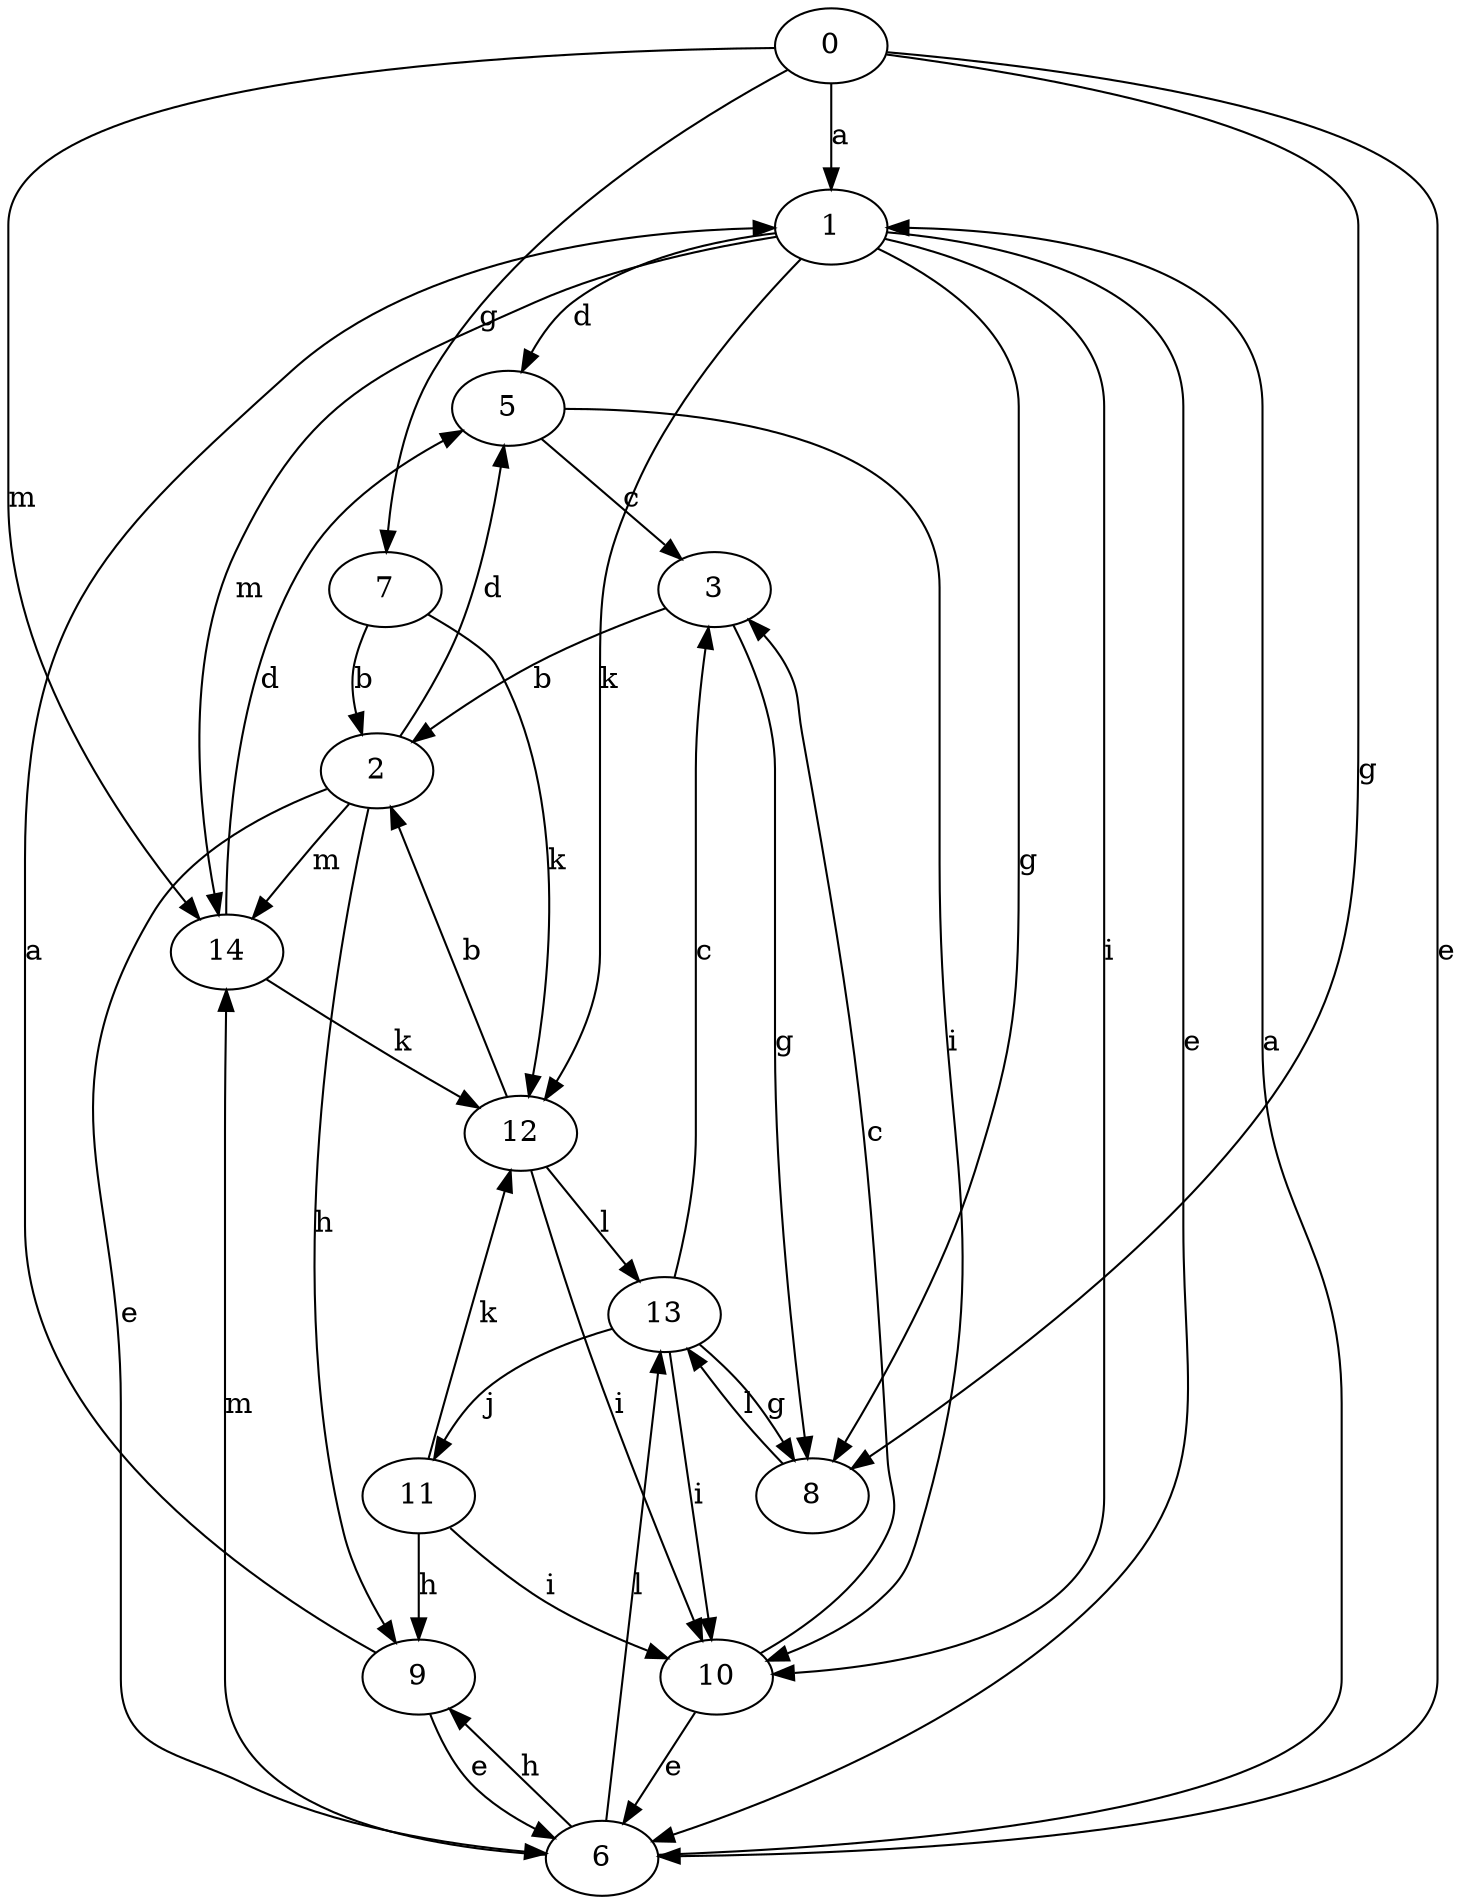 strict digraph  {
0;
1;
2;
3;
5;
6;
7;
8;
9;
10;
11;
12;
13;
14;
0 -> 1  [label=a];
0 -> 6  [label=e];
0 -> 7  [label=g];
0 -> 8  [label=g];
0 -> 14  [label=m];
1 -> 5  [label=d];
1 -> 6  [label=e];
1 -> 8  [label=g];
1 -> 10  [label=i];
1 -> 12  [label=k];
1 -> 14  [label=m];
2 -> 5  [label=d];
2 -> 6  [label=e];
2 -> 9  [label=h];
2 -> 14  [label=m];
3 -> 2  [label=b];
3 -> 8  [label=g];
5 -> 3  [label=c];
5 -> 10  [label=i];
6 -> 1  [label=a];
6 -> 9  [label=h];
6 -> 13  [label=l];
6 -> 14  [label=m];
7 -> 2  [label=b];
7 -> 12  [label=k];
8 -> 13  [label=l];
9 -> 1  [label=a];
9 -> 6  [label=e];
10 -> 3  [label=c];
10 -> 6  [label=e];
11 -> 9  [label=h];
11 -> 10  [label=i];
11 -> 12  [label=k];
12 -> 2  [label=b];
12 -> 10  [label=i];
12 -> 13  [label=l];
13 -> 3  [label=c];
13 -> 8  [label=g];
13 -> 10  [label=i];
13 -> 11  [label=j];
14 -> 5  [label=d];
14 -> 12  [label=k];
}
